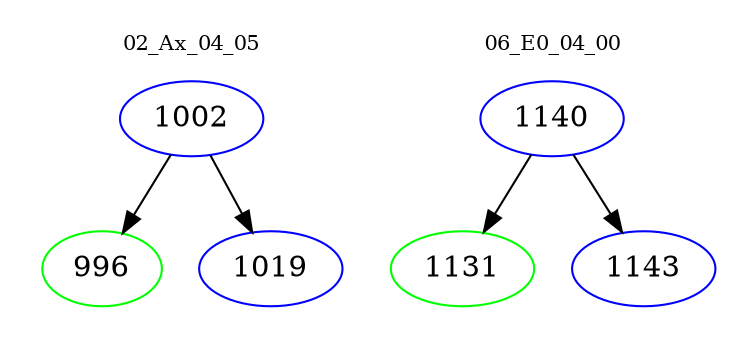 digraph{
subgraph cluster_0 {
color = white
label = "02_Ax_04_05";
fontsize=10;
T0_1002 [label="1002", color="blue"]
T0_1002 -> T0_996 [color="black"]
T0_996 [label="996", color="green"]
T0_1002 -> T0_1019 [color="black"]
T0_1019 [label="1019", color="blue"]
}
subgraph cluster_1 {
color = white
label = "06_E0_04_00";
fontsize=10;
T1_1140 [label="1140", color="blue"]
T1_1140 -> T1_1131 [color="black"]
T1_1131 [label="1131", color="green"]
T1_1140 -> T1_1143 [color="black"]
T1_1143 [label="1143", color="blue"]
}
}
